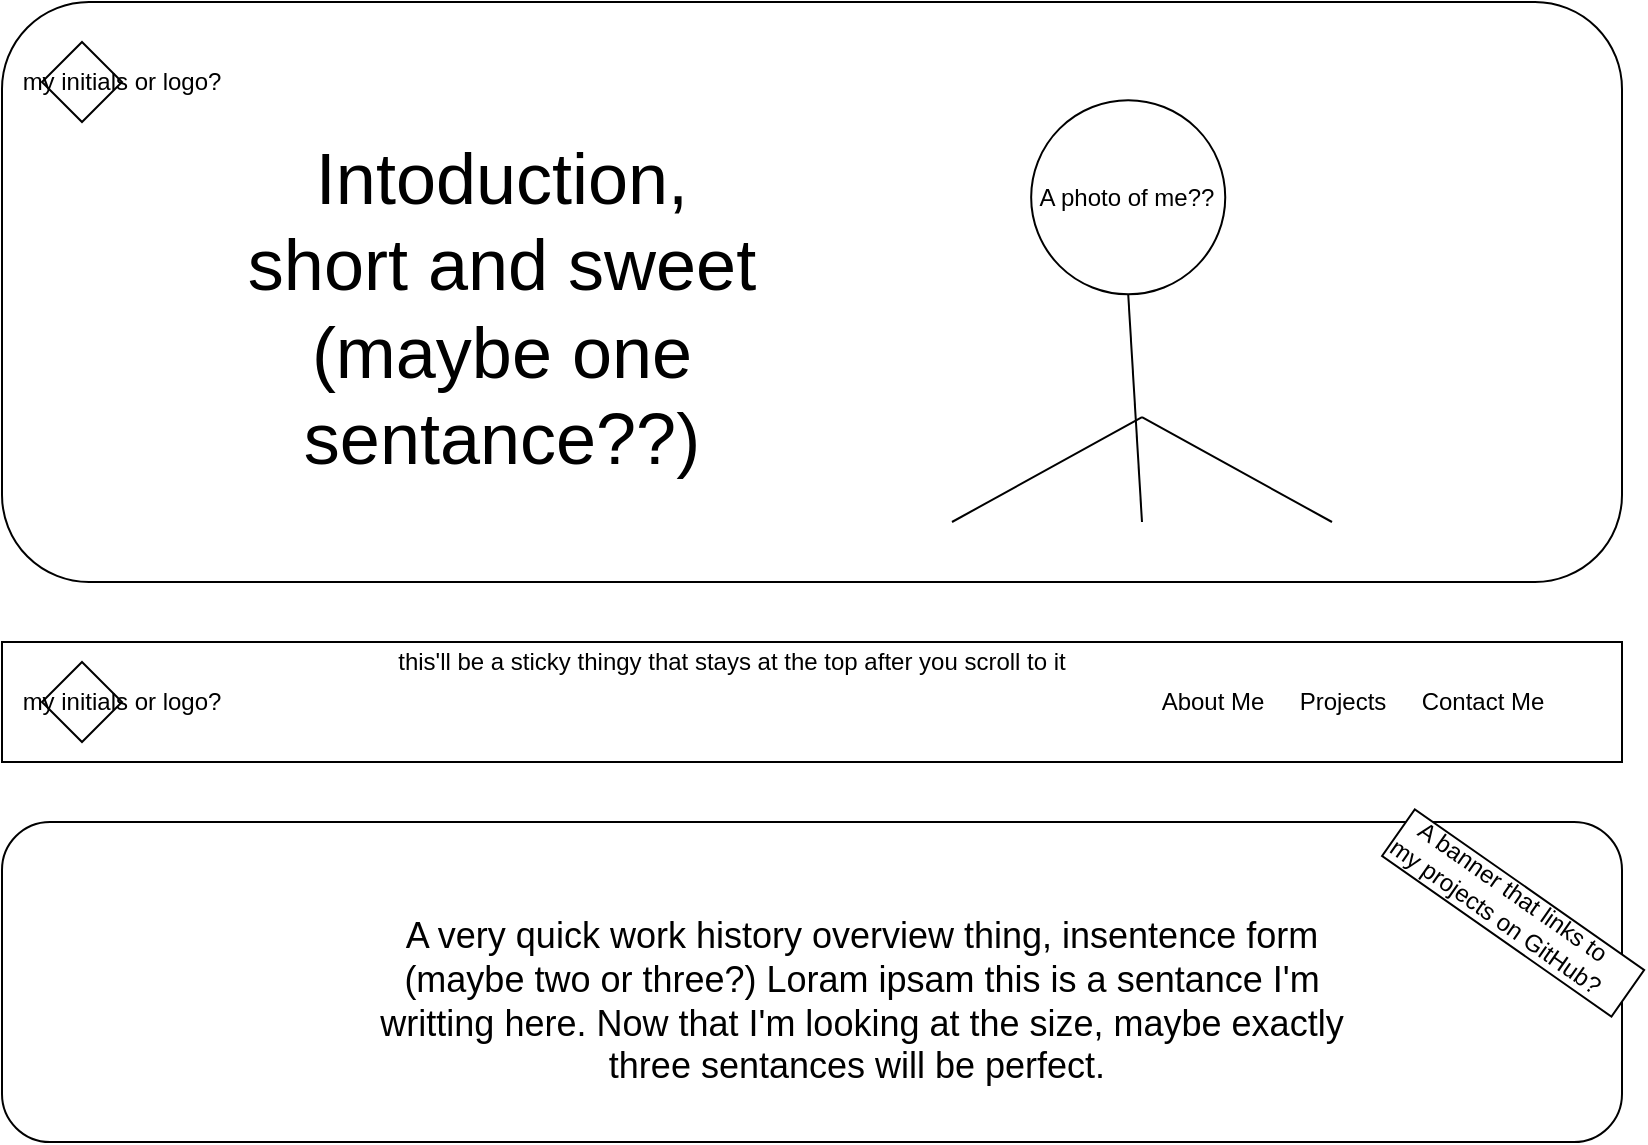 <mxfile>
    <diagram id="VZt-zI9ykYwlmVKD0lwZ" name="Page-1">
        <mxGraphModel dx="876" dy="506" grid="1" gridSize="10" guides="1" tooltips="1" connect="1" arrows="1" fold="1" page="1" pageScale="1" pageWidth="850" pageHeight="1100" math="0" shadow="0">
            <root>
                <mxCell id="0"/>
                <mxCell id="1" parent="0"/>
                <mxCell id="2" value="" style="rounded=0;whiteSpace=wrap;html=1;align=left;" vertex="1" parent="1">
                    <mxGeometry x="20" y="340" width="810" height="60" as="geometry"/>
                </mxCell>
                <mxCell id="3" value="About Me" style="text;html=1;resizable=0;autosize=1;align=center;verticalAlign=middle;points=[];fillColor=none;strokeColor=none;rounded=0;" vertex="1" parent="1">
                    <mxGeometry x="590" y="360" width="70" height="20" as="geometry"/>
                </mxCell>
                <mxCell id="4" value="Projects" style="text;html=1;resizable=0;autosize=1;align=center;verticalAlign=middle;points=[];fillColor=none;strokeColor=none;rounded=0;" vertex="1" parent="1">
                    <mxGeometry x="660" y="360" width="60" height="20" as="geometry"/>
                </mxCell>
                <mxCell id="5" value="Contact Me" style="text;html=1;resizable=0;autosize=1;align=center;verticalAlign=middle;points=[];fillColor=none;strokeColor=none;rounded=0;" vertex="1" parent="1">
                    <mxGeometry x="720" y="360" width="80" height="20" as="geometry"/>
                </mxCell>
                <mxCell id="7" value="" style="rounded=1;whiteSpace=wrap;html=1;" vertex="1" parent="1">
                    <mxGeometry x="20" y="20" width="810" height="290" as="geometry"/>
                </mxCell>
                <mxCell id="8" value="&lt;font style=&quot;font-size: 36px&quot;&gt;Intoduction, short and sweet (maybe one sentance??)&lt;/font&gt;" style="text;html=1;strokeColor=none;fillColor=none;align=center;verticalAlign=middle;whiteSpace=wrap;rounded=0;" vertex="1" parent="1">
                    <mxGeometry x="140" y="80" width="260" height="185" as="geometry"/>
                </mxCell>
                <mxCell id="15" value="" style="group" vertex="1" connectable="0" parent="1">
                    <mxGeometry x="495" y="60" width="190" height="220" as="geometry"/>
                </mxCell>
                <mxCell id="10" value="" style="ellipse;whiteSpace=wrap;html=1;aspect=fixed;" vertex="1" parent="15">
                    <mxGeometry x="39.58" y="9.1" width="97.043" height="97.043" as="geometry"/>
                </mxCell>
                <mxCell id="11" value="" style="endArrow=none;html=1;exitX=0.5;exitY=1;exitDx=0;exitDy=0;" edge="1" parent="15" source="10">
                    <mxGeometry width="50" height="50" relative="1" as="geometry">
                        <mxPoint x="-126.667" y="188.571" as="sourcePoint"/>
                        <mxPoint x="95" y="220" as="targetPoint"/>
                    </mxGeometry>
                </mxCell>
                <mxCell id="12" value="" style="endArrow=none;html=1;" edge="1" parent="15">
                    <mxGeometry width="50" height="50" relative="1" as="geometry">
                        <mxPoint x="190" y="220" as="sourcePoint"/>
                        <mxPoint x="95" y="167.619" as="targetPoint"/>
                    </mxGeometry>
                </mxCell>
                <mxCell id="13" value="" style="endArrow=none;html=1;" edge="1" parent="15">
                    <mxGeometry width="50" height="50" relative="1" as="geometry">
                        <mxPoint y="220" as="sourcePoint"/>
                        <mxPoint x="95" y="167.619" as="targetPoint"/>
                    </mxGeometry>
                </mxCell>
                <mxCell id="14" value="A photo of me??" style="text;html=1;strokeColor=none;fillColor=none;align=center;verticalAlign=middle;whiteSpace=wrap;rounded=0;" vertex="1" parent="15">
                    <mxGeometry x="39.583" y="34.048" width="95" height="47.143" as="geometry"/>
                </mxCell>
                <mxCell id="18" value="" style="rhombus;whiteSpace=wrap;html=1;" vertex="1" parent="1">
                    <mxGeometry x="40" y="40" width="40" height="40" as="geometry"/>
                </mxCell>
                <mxCell id="20" value="my initials or logo?" style="text;html=1;strokeColor=none;fillColor=none;align=center;verticalAlign=middle;whiteSpace=wrap;rounded=0;" vertex="1" parent="1">
                    <mxGeometry x="20" y="50" width="120" height="20" as="geometry"/>
                </mxCell>
                <mxCell id="22" value="" style="rhombus;whiteSpace=wrap;html=1;" vertex="1" parent="1">
                    <mxGeometry x="40" y="350" width="40" height="40" as="geometry"/>
                </mxCell>
                <mxCell id="23" value="my initials or logo?" style="text;html=1;strokeColor=none;fillColor=none;align=center;verticalAlign=middle;whiteSpace=wrap;rounded=0;" vertex="1" parent="1">
                    <mxGeometry x="20" y="360" width="120" height="20" as="geometry"/>
                </mxCell>
                <mxCell id="24" value="this'll be a sticky thingy that stays at the top after you scroll to it" style="text;html=1;strokeColor=none;fillColor=none;align=center;verticalAlign=middle;whiteSpace=wrap;rounded=0;" vertex="1" parent="1">
                    <mxGeometry x="190" y="340" width="390" height="20" as="geometry"/>
                </mxCell>
                <mxCell id="25" value="" style="rounded=1;whiteSpace=wrap;html=1;" vertex="1" parent="1">
                    <mxGeometry x="20" y="430" width="810" height="160" as="geometry"/>
                </mxCell>
                <mxCell id="26" value="&lt;font style=&quot;font-size: 18px&quot;&gt;A very quick work history overview thing, insentence form (maybe two or three?) Loram ipsam this is a sentance I'm writting here. Now that I'm looking at the size, maybe exactly three sentances will be perfect.&amp;nbsp;&lt;/font&gt;" style="text;html=1;strokeColor=none;fillColor=none;align=center;verticalAlign=middle;whiteSpace=wrap;rounded=0;" vertex="1" parent="1">
                    <mxGeometry x="200" y="470" width="500" height="100" as="geometry"/>
                </mxCell>
                <mxCell id="27" value="" style="rounded=0;whiteSpace=wrap;html=1;rotation=35;" vertex="1" parent="1">
                    <mxGeometry x="705.56" y="461.21" width="140" height="28.53" as="geometry"/>
                </mxCell>
                <mxCell id="28" value="A banner that links to my projects on GitHub?" style="text;html=1;strokeColor=none;fillColor=none;align=center;verticalAlign=middle;whiteSpace=wrap;rounded=0;rotation=35;" vertex="1" parent="1">
                    <mxGeometry x="706.38" y="461.47" width="130" height="20" as="geometry"/>
                </mxCell>
            </root>
        </mxGraphModel>
    </diagram>
</mxfile>